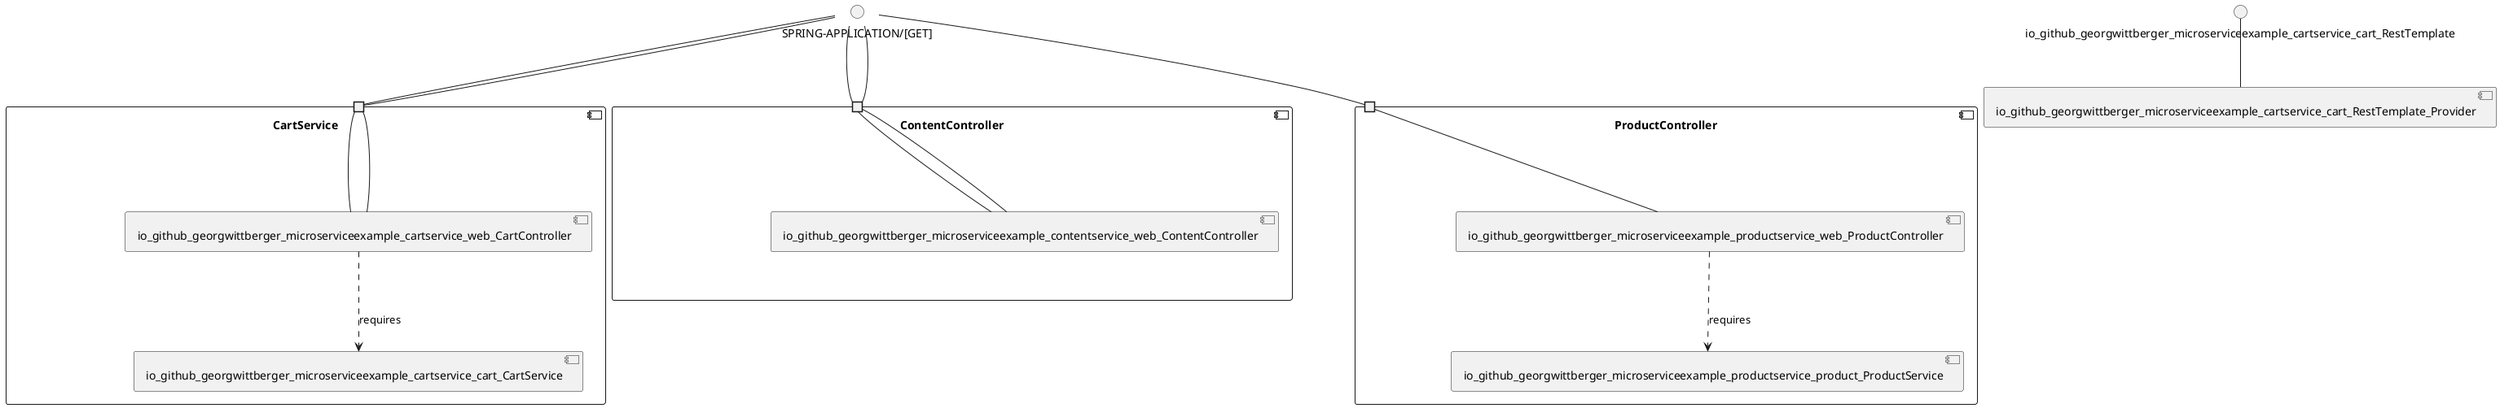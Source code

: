 @startuml
skinparam fixCircleLabelOverlapping true
component "CartService\n\n\n\n\n\n" {
[io_github_georgwittberger_microserviceexample_cartservice_cart_CartService]
[io_github_georgwittberger_microserviceexample_cartservice_web_CartController]
portin " " as CartService_requires_SPRING_APPLICATION_GET_
portin " " as CartService_requires_SPRING_APPLICATION_GET_
[io_github_georgwittberger_microserviceexample_cartservice_web_CartController]..>[io_github_georgwittberger_microserviceexample_cartservice_cart_CartService] : requires
"CartService_requires_SPRING_APPLICATION_GET_"--[io_github_georgwittberger_microserviceexample_cartservice_web_CartController]
"CartService_requires_SPRING_APPLICATION_GET_"--[io_github_georgwittberger_microserviceexample_cartservice_web_CartController]
}
interface "SPRING-APPLICATION/[GET]" as interface.SPRING_APPLICATION_GET_
interface.SPRING_APPLICATION_GET_--"CartService_requires_SPRING_APPLICATION_GET_"
interface "SPRING-APPLICATION/[GET]" as interface.SPRING_APPLICATION_GET_
interface.SPRING_APPLICATION_GET_--"CartService_requires_SPRING_APPLICATION_GET_"
component "ContentController\n\n\n\n\n\n" {
[io_github_georgwittberger_microserviceexample_contentservice_web_ContentController]
portin " " as ContentController_requires_SPRING_APPLICATION_GET_
portin " " as ContentController_requires_SPRING_APPLICATION_GET_
"ContentController_requires_SPRING_APPLICATION_GET_"--[io_github_georgwittberger_microserviceexample_contentservice_web_ContentController]
"ContentController_requires_SPRING_APPLICATION_GET_"--[io_github_georgwittberger_microserviceexample_contentservice_web_ContentController]
}
interface "SPRING-APPLICATION/[GET]" as interface.SPRING_APPLICATION_GET_
interface.SPRING_APPLICATION_GET_--"ContentController_requires_SPRING_APPLICATION_GET_"
interface "SPRING-APPLICATION/[GET]" as interface.SPRING_APPLICATION_GET_
interface.SPRING_APPLICATION_GET_--"ContentController_requires_SPRING_APPLICATION_GET_"
component "ProductController\n\n\n\n\n\n" {
[io_github_georgwittberger_microserviceexample_productservice_product_ProductService]
[io_github_georgwittberger_microserviceexample_productservice_web_ProductController]
portin " " as ProductController_requires_SPRING_APPLICATION_GET_
[io_github_georgwittberger_microserviceexample_productservice_web_ProductController]..>[io_github_georgwittberger_microserviceexample_productservice_product_ProductService] : requires
"ProductController_requires_SPRING_APPLICATION_GET_"--[io_github_georgwittberger_microserviceexample_productservice_web_ProductController]
}
interface "SPRING-APPLICATION/[GET]" as interface.SPRING_APPLICATION_GET_
interface.SPRING_APPLICATION_GET_--"ProductController_requires_SPRING_APPLICATION_GET_"
interface "io_github_georgwittberger_microserviceexample_cartservice_cart_RestTemplate" as interface.io_github_georgwittberger_microserviceexample_cartservice_cart_RestTemplate
interface.io_github_georgwittberger_microserviceexample_cartservice_cart_RestTemplate--[io_github_georgwittberger_microserviceexample_cartservice_cart_RestTemplate_Provider]

@enduml
